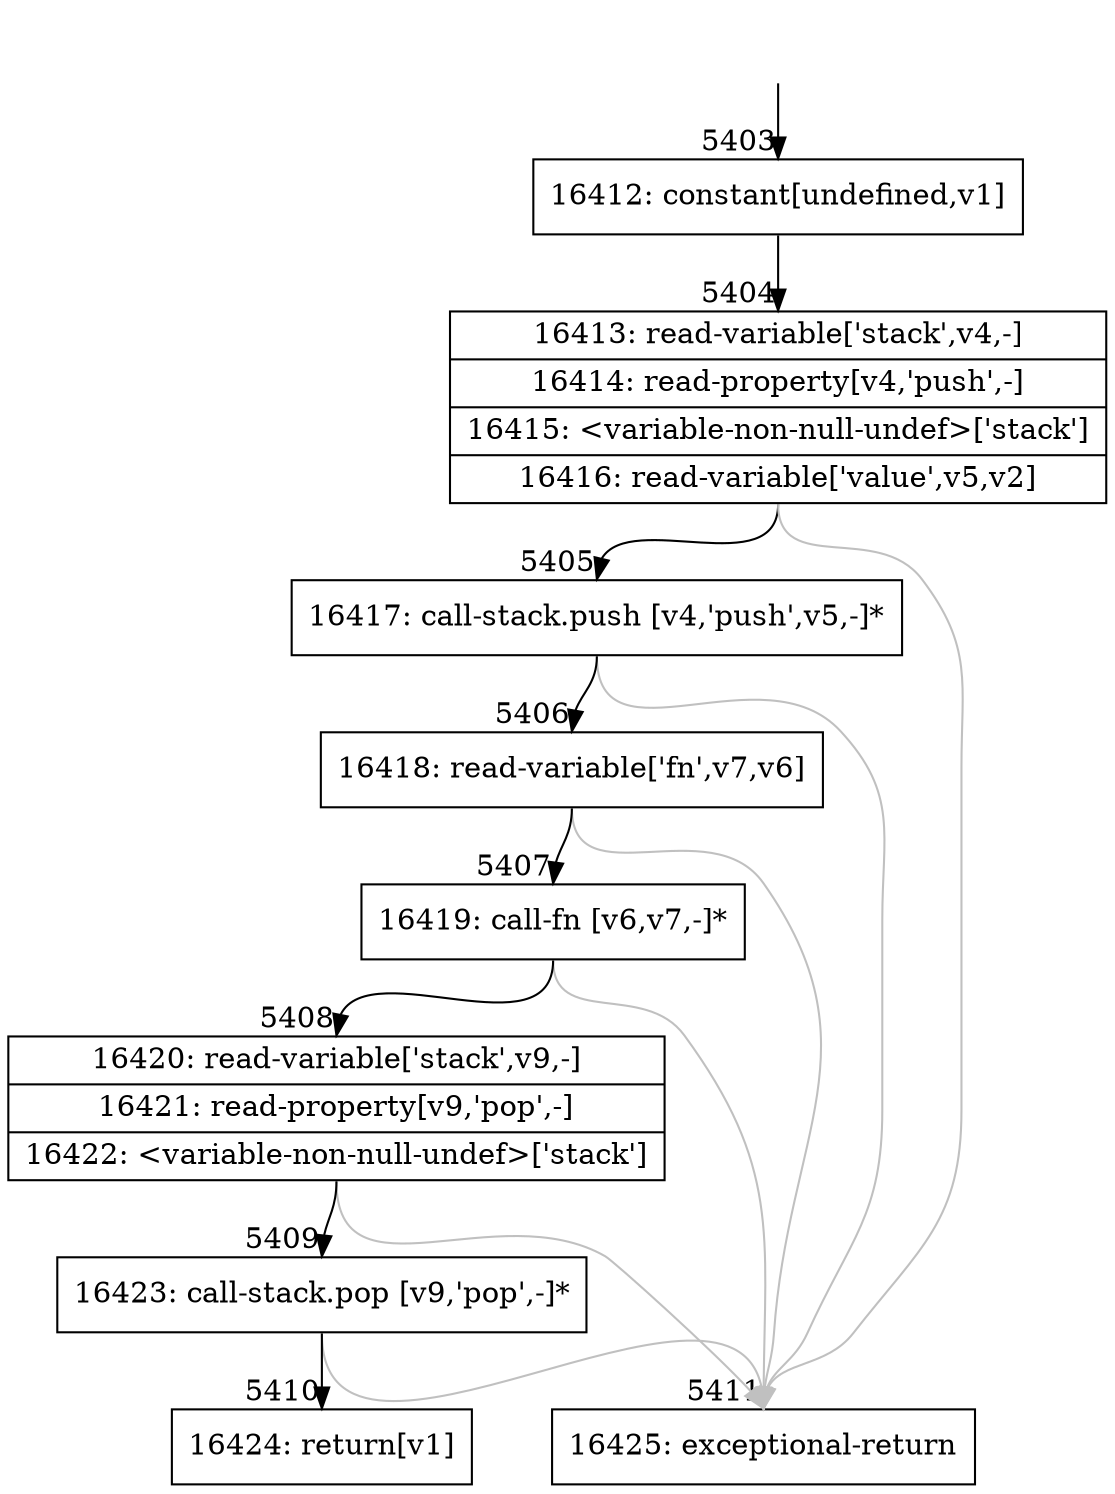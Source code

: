 digraph {
rankdir="TD"
BB_entry467[shape=none,label=""];
BB_entry467 -> BB5403 [tailport=s, headport=n, headlabel="    5403"]
BB5403 [shape=record label="{16412: constant[undefined,v1]}" ] 
BB5403 -> BB5404 [tailport=s, headport=n, headlabel="      5404"]
BB5404 [shape=record label="{16413: read-variable['stack',v4,-]|16414: read-property[v4,'push',-]|16415: \<variable-non-null-undef\>['stack']|16416: read-variable['value',v5,v2]}" ] 
BB5404 -> BB5405 [tailport=s, headport=n, headlabel="      5405"]
BB5404 -> BB5411 [tailport=s, headport=n, color=gray, headlabel="      5411"]
BB5405 [shape=record label="{16417: call-stack.push [v4,'push',v5,-]*}" ] 
BB5405 -> BB5406 [tailport=s, headport=n, headlabel="      5406"]
BB5405 -> BB5411 [tailport=s, headport=n, color=gray]
BB5406 [shape=record label="{16418: read-variable['fn',v7,v6]}" ] 
BB5406 -> BB5407 [tailport=s, headport=n, headlabel="      5407"]
BB5406 -> BB5411 [tailport=s, headport=n, color=gray]
BB5407 [shape=record label="{16419: call-fn [v6,v7,-]*}" ] 
BB5407 -> BB5408 [tailport=s, headport=n, headlabel="      5408"]
BB5407 -> BB5411 [tailport=s, headport=n, color=gray]
BB5408 [shape=record label="{16420: read-variable['stack',v9,-]|16421: read-property[v9,'pop',-]|16422: \<variable-non-null-undef\>['stack']}" ] 
BB5408 -> BB5409 [tailport=s, headport=n, headlabel="      5409"]
BB5408 -> BB5411 [tailport=s, headport=n, color=gray]
BB5409 [shape=record label="{16423: call-stack.pop [v9,'pop',-]*}" ] 
BB5409 -> BB5410 [tailport=s, headport=n, headlabel="      5410"]
BB5409 -> BB5411 [tailport=s, headport=n, color=gray]
BB5410 [shape=record label="{16424: return[v1]}" ] 
BB5411 [shape=record label="{16425: exceptional-return}" ] 
//#$~ 6218
}
